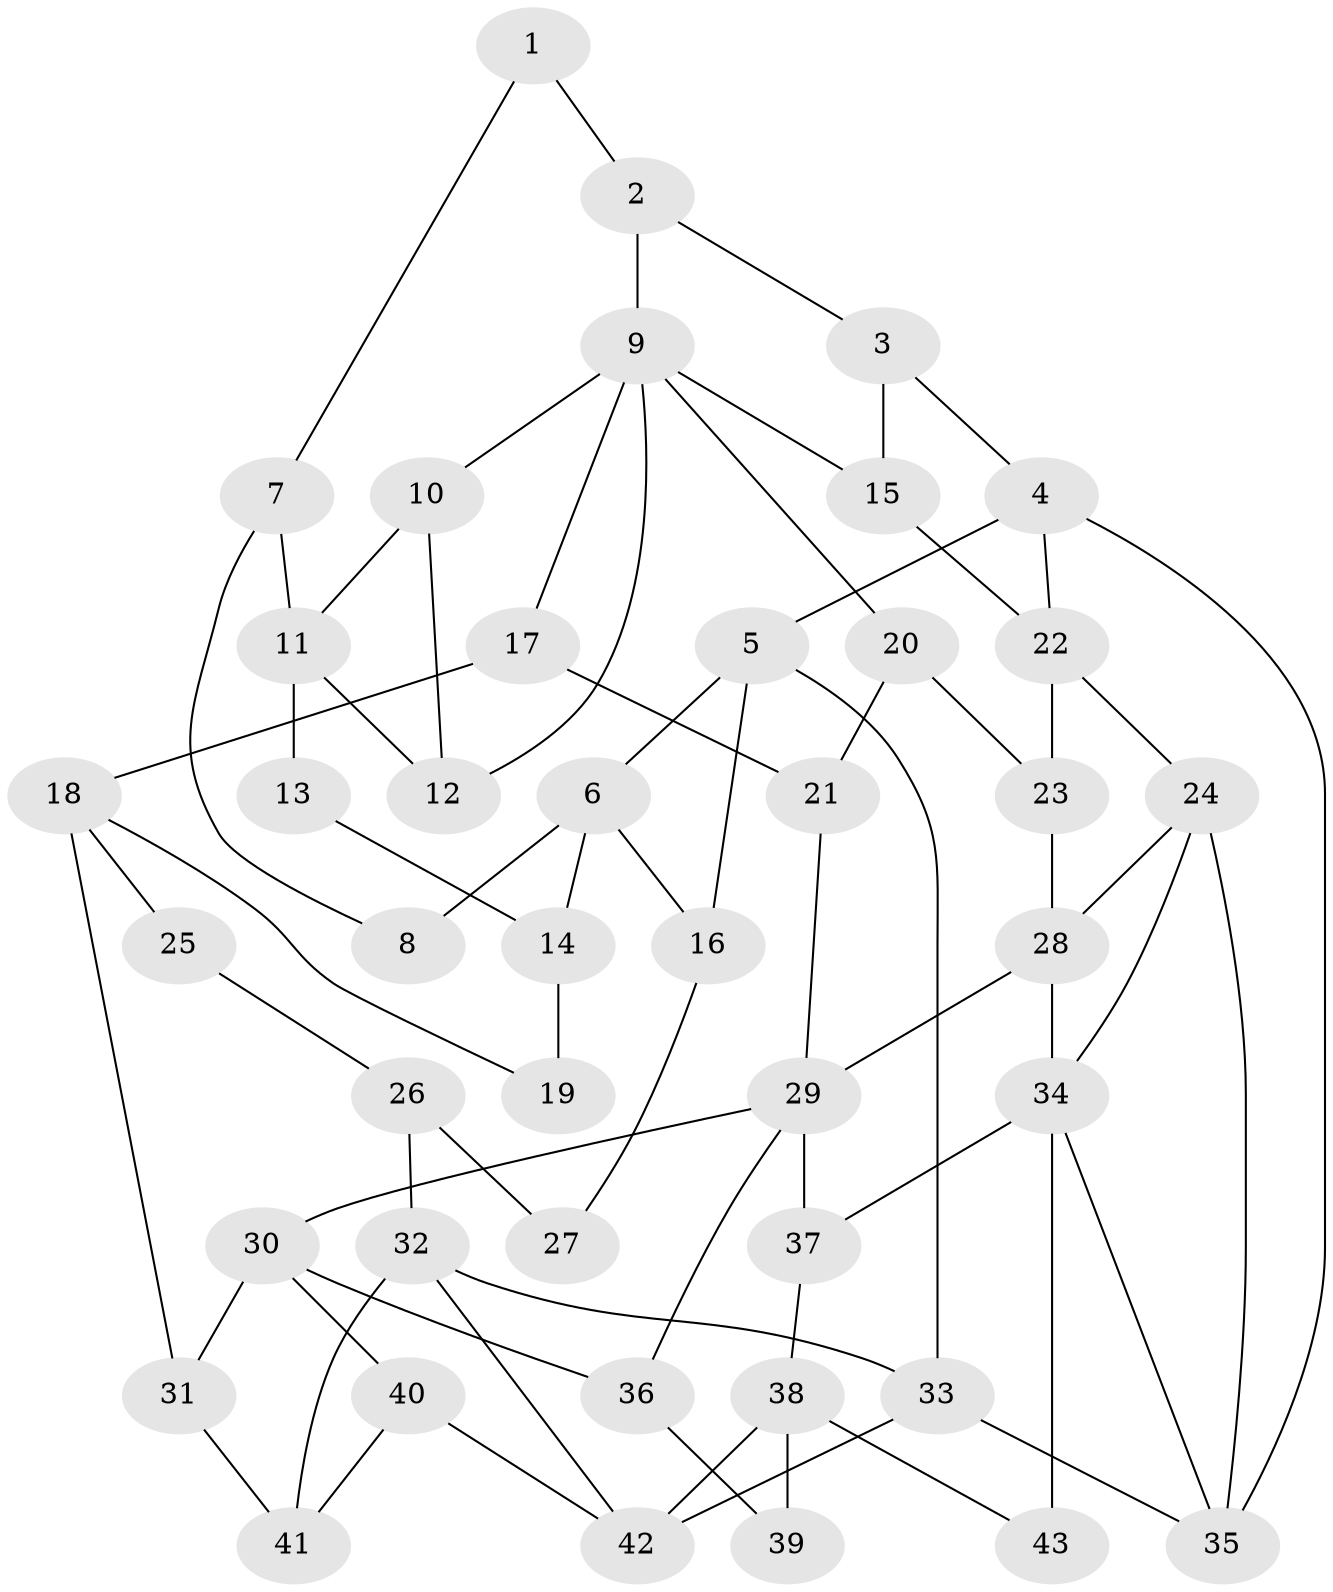 // original degree distribution, {3: 0.046511627906976744, 5: 0.5348837209302325, 6: 0.22093023255813954, 4: 0.19767441860465115}
// Generated by graph-tools (version 1.1) at 2025/38/03/09/25 02:38:53]
// undirected, 43 vertices, 71 edges
graph export_dot {
graph [start="1"]
  node [color=gray90,style=filled];
  1;
  2;
  3;
  4;
  5;
  6;
  7;
  8;
  9;
  10;
  11;
  12;
  13;
  14;
  15;
  16;
  17;
  18;
  19;
  20;
  21;
  22;
  23;
  24;
  25;
  26;
  27;
  28;
  29;
  30;
  31;
  32;
  33;
  34;
  35;
  36;
  37;
  38;
  39;
  40;
  41;
  42;
  43;
  1 -- 2 [weight=1.0];
  1 -- 7 [weight=1.0];
  2 -- 3 [weight=1.0];
  2 -- 9 [weight=1.0];
  3 -- 4 [weight=1.0];
  3 -- 15 [weight=1.0];
  4 -- 5 [weight=1.0];
  4 -- 22 [weight=1.0];
  4 -- 35 [weight=1.0];
  5 -- 6 [weight=1.0];
  5 -- 16 [weight=1.0];
  5 -- 33 [weight=1.0];
  6 -- 8 [weight=1.0];
  6 -- 14 [weight=2.0];
  6 -- 16 [weight=1.0];
  7 -- 8 [weight=2.0];
  7 -- 11 [weight=2.0];
  9 -- 10 [weight=1.0];
  9 -- 12 [weight=1.0];
  9 -- 15 [weight=1.0];
  9 -- 17 [weight=1.0];
  9 -- 20 [weight=1.0];
  10 -- 11 [weight=1.0];
  10 -- 12 [weight=1.0];
  11 -- 12 [weight=1.0];
  11 -- 13 [weight=2.0];
  13 -- 14 [weight=1.0];
  14 -- 19 [weight=2.0];
  15 -- 22 [weight=1.0];
  16 -- 27 [weight=1.0];
  17 -- 18 [weight=1.0];
  17 -- 21 [weight=1.0];
  18 -- 19 [weight=2.0];
  18 -- 25 [weight=2.0];
  18 -- 31 [weight=1.0];
  20 -- 21 [weight=1.0];
  20 -- 23 [weight=1.0];
  21 -- 29 [weight=1.0];
  22 -- 23 [weight=2.0];
  22 -- 24 [weight=2.0];
  23 -- 28 [weight=1.0];
  24 -- 28 [weight=1.0];
  24 -- 34 [weight=1.0];
  24 -- 35 [weight=1.0];
  25 -- 26 [weight=2.0];
  26 -- 27 [weight=2.0];
  26 -- 32 [weight=2.0];
  28 -- 29 [weight=1.0];
  28 -- 34 [weight=1.0];
  29 -- 30 [weight=1.0];
  29 -- 36 [weight=1.0];
  29 -- 37 [weight=1.0];
  30 -- 31 [weight=1.0];
  30 -- 36 [weight=1.0];
  30 -- 40 [weight=1.0];
  31 -- 41 [weight=1.0];
  32 -- 33 [weight=1.0];
  32 -- 41 [weight=1.0];
  32 -- 42 [weight=1.0];
  33 -- 35 [weight=1.0];
  33 -- 42 [weight=1.0];
  34 -- 35 [weight=1.0];
  34 -- 37 [weight=1.0];
  34 -- 43 [weight=2.0];
  36 -- 39 [weight=1.0];
  37 -- 38 [weight=1.0];
  38 -- 39 [weight=2.0];
  38 -- 42 [weight=2.0];
  38 -- 43 [weight=1.0];
  40 -- 41 [weight=1.0];
  40 -- 42 [weight=1.0];
}
